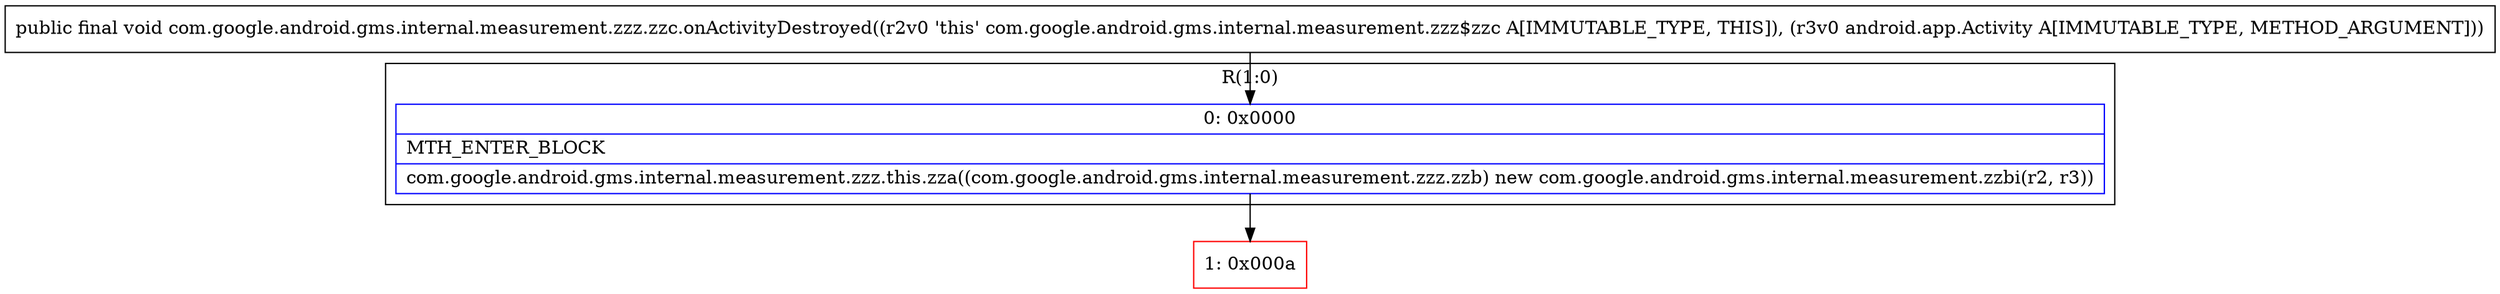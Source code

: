digraph "CFG forcom.google.android.gms.internal.measurement.zzz.zzc.onActivityDestroyed(Landroid\/app\/Activity;)V" {
subgraph cluster_Region_1985616952 {
label = "R(1:0)";
node [shape=record,color=blue];
Node_0 [shape=record,label="{0\:\ 0x0000|MTH_ENTER_BLOCK\l|com.google.android.gms.internal.measurement.zzz.this.zza((com.google.android.gms.internal.measurement.zzz.zzb) new com.google.android.gms.internal.measurement.zzbi(r2, r3))\l}"];
}
Node_1 [shape=record,color=red,label="{1\:\ 0x000a}"];
MethodNode[shape=record,label="{public final void com.google.android.gms.internal.measurement.zzz.zzc.onActivityDestroyed((r2v0 'this' com.google.android.gms.internal.measurement.zzz$zzc A[IMMUTABLE_TYPE, THIS]), (r3v0 android.app.Activity A[IMMUTABLE_TYPE, METHOD_ARGUMENT])) }"];
MethodNode -> Node_0;
Node_0 -> Node_1;
}

